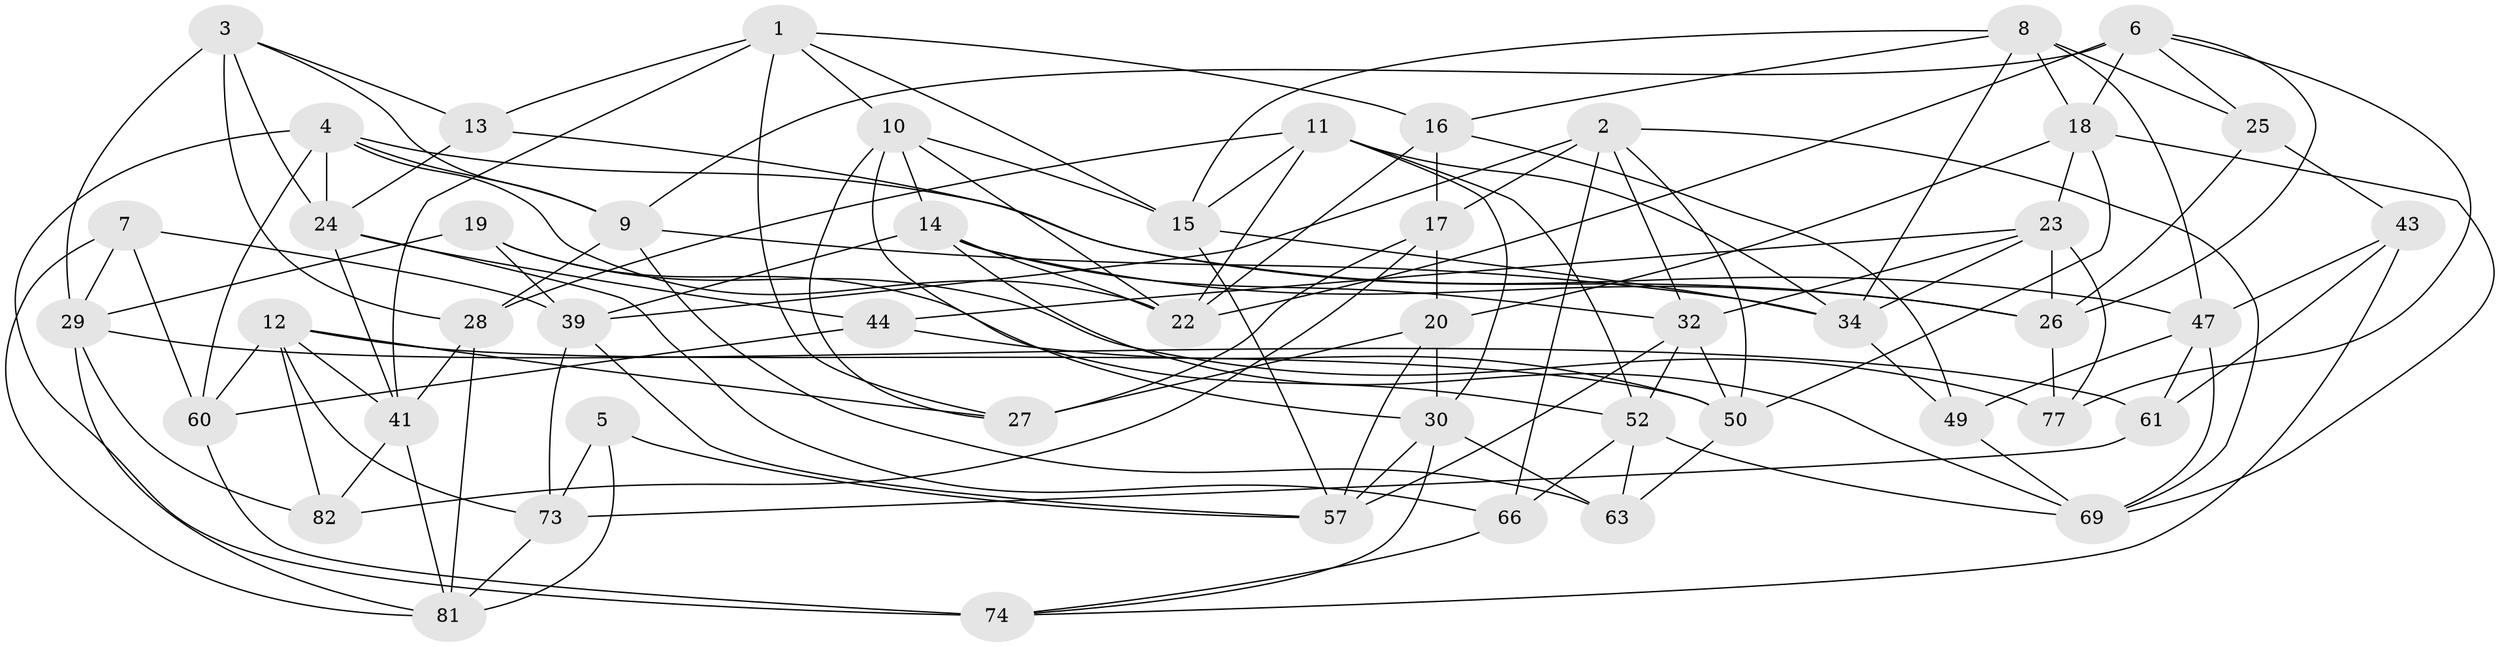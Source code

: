 // original degree distribution, {4: 1.0}
// Generated by graph-tools (version 1.1) at 2025/42/03/06/25 10:42:20]
// undirected, 50 vertices, 132 edges
graph export_dot {
graph [start="1"]
  node [color=gray90,style=filled];
  1 [super="+48"];
  2 [super="+35"];
  3 [super="+56"];
  4 [super="+42"];
  5;
  6 [super="+62"];
  7;
  8 [super="+21"];
  9 [super="+79"];
  10 [super="+76"];
  11 [super="+72"];
  12 [super="+53"];
  13;
  14 [super="+71"];
  15 [super="+85"];
  16 [super="+51"];
  17 [super="+55"];
  18 [super="+54"];
  19;
  20 [super="+40"];
  22 [super="+31"];
  23 [super="+45"];
  24 [super="+37"];
  25;
  26 [super="+36"];
  27 [super="+58"];
  28 [super="+68"];
  29 [super="+38"];
  30 [super="+59"];
  32 [super="+33"];
  34 [super="+64"];
  39 [super="+46"];
  41 [super="+75"];
  43;
  44;
  47 [super="+65"];
  49;
  50 [super="+86"];
  52 [super="+67"];
  57 [super="+70"];
  60 [super="+80"];
  61;
  63;
  66;
  69 [super="+84"];
  73 [super="+83"];
  74 [super="+78"];
  77;
  81 [super="+87"];
  82;
  1 -- 41;
  1 -- 15;
  1 -- 13;
  1 -- 16;
  1 -- 10;
  1 -- 27;
  2 -- 66;
  2 -- 17;
  2 -- 39;
  2 -- 69;
  2 -- 50;
  2 -- 32;
  3 -- 24;
  3 -- 29;
  3 -- 9;
  3 -- 28 [weight=2];
  3 -- 13;
  4 -- 22;
  4 -- 47;
  4 -- 60;
  4 -- 24;
  4 -- 74;
  4 -- 9;
  5 -- 57;
  5 -- 73 [weight=2];
  5 -- 81;
  6 -- 9;
  6 -- 26;
  6 -- 25;
  6 -- 77;
  6 -- 22;
  6 -- 18;
  7 -- 60;
  7 -- 39;
  7 -- 81;
  7 -- 29;
  8 -- 25;
  8 -- 16;
  8 -- 18;
  8 -- 15;
  8 -- 34;
  8 -- 47;
  9 -- 63;
  9 -- 28;
  9 -- 34;
  10 -- 22;
  10 -- 15;
  10 -- 14;
  10 -- 27;
  10 -- 30;
  11 -- 22;
  11 -- 15;
  11 -- 52;
  11 -- 34;
  11 -- 28;
  11 -- 30;
  12 -- 27;
  12 -- 60;
  12 -- 50;
  12 -- 73;
  12 -- 41;
  12 -- 82;
  13 -- 24;
  13 -- 26;
  14 -- 69;
  14 -- 39;
  14 -- 26;
  14 -- 22;
  14 -- 32;
  15 -- 34;
  15 -- 57;
  16 -- 49;
  16 -- 17 [weight=2];
  16 -- 22;
  17 -- 20;
  17 -- 82;
  17 -- 27;
  18 -- 50;
  18 -- 69;
  18 -- 20;
  18 -- 23;
  19 -- 77;
  19 -- 29;
  19 -- 52;
  19 -- 39;
  20 -- 57;
  20 -- 27 [weight=2];
  20 -- 30;
  23 -- 32;
  23 -- 77;
  23 -- 26;
  23 -- 44;
  23 -- 34;
  24 -- 44;
  24 -- 41;
  24 -- 66;
  25 -- 26;
  25 -- 43;
  26 -- 77;
  28 -- 81;
  28 -- 41;
  29 -- 82;
  29 -- 81;
  29 -- 61;
  30 -- 74;
  30 -- 63;
  30 -- 57;
  32 -- 52;
  32 -- 57;
  32 -- 50;
  34 -- 49;
  39 -- 73;
  39 -- 57;
  41 -- 82;
  41 -- 81;
  43 -- 47;
  43 -- 61;
  43 -- 74;
  44 -- 50;
  44 -- 60;
  47 -- 61;
  47 -- 49;
  47 -- 69;
  49 -- 69;
  50 -- 63;
  52 -- 66;
  52 -- 63;
  52 -- 69;
  60 -- 74 [weight=2];
  61 -- 73;
  66 -- 74;
  73 -- 81;
}

